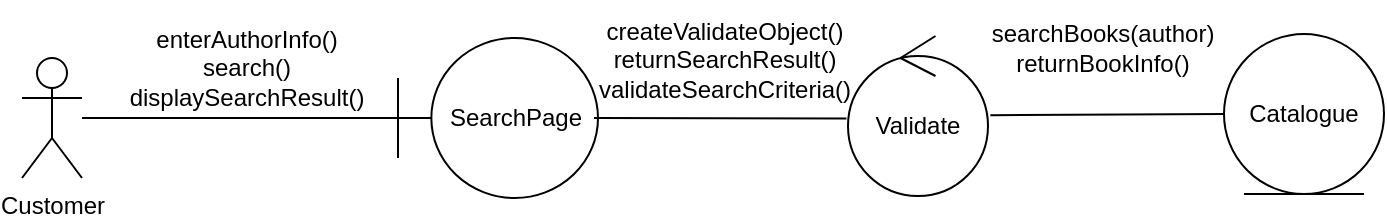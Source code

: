 <mxfile version="24.8.4">
  <diagram name="Page-1" id="CtjkJv169cHMldRbKHYG">
    <mxGraphModel dx="1050" dy="522" grid="1" gridSize="10" guides="1" tooltips="1" connect="1" arrows="1" fold="1" page="1" pageScale="1" pageWidth="850" pageHeight="1100" math="0" shadow="0">
      <root>
        <mxCell id="0" />
        <mxCell id="1" parent="0" />
        <mxCell id="SAGonY2cEn5xoz7woeF6-1" value="Customer" style="shape=umlActor;verticalLabelPosition=bottom;verticalAlign=top;html=1;" vertex="1" parent="1">
          <mxGeometry x="82" y="170" width="30" height="60" as="geometry" />
        </mxCell>
        <mxCell id="SAGonY2cEn5xoz7woeF6-2" value="SearchPage" style="shape=umlBoundary;whiteSpace=wrap;html=1;" vertex="1" parent="1">
          <mxGeometry x="270" y="160" width="100" height="80" as="geometry" />
        </mxCell>
        <mxCell id="SAGonY2cEn5xoz7woeF6-3" value="Validate" style="ellipse;shape=umlControl;whiteSpace=wrap;html=1;" vertex="1" parent="1">
          <mxGeometry x="495" y="159" width="70" height="80" as="geometry" />
        </mxCell>
        <mxCell id="SAGonY2cEn5xoz7woeF6-4" value="Catalogue" style="ellipse;shape=umlEntity;whiteSpace=wrap;html=1;" vertex="1" parent="1">
          <mxGeometry x="683" y="158" width="80" height="80" as="geometry" />
        </mxCell>
        <mxCell id="SAGonY2cEn5xoz7woeF6-7" value="" style="endArrow=none;html=1;rounded=0;entryX=0;entryY=0.5;entryDx=0;entryDy=0;entryPerimeter=0;" edge="1" parent="1" source="SAGonY2cEn5xoz7woeF6-1" target="SAGonY2cEn5xoz7woeF6-2">
          <mxGeometry width="50" height="50" relative="1" as="geometry">
            <mxPoint x="210" y="290" as="sourcePoint" />
            <mxPoint x="260" y="240" as="targetPoint" />
          </mxGeometry>
        </mxCell>
        <mxCell id="SAGonY2cEn5xoz7woeF6-8" value="" style="endArrow=none;html=1;rounded=0;entryX=-0.011;entryY=0.515;entryDx=0;entryDy=0;entryPerimeter=0;" edge="1" parent="1" target="SAGonY2cEn5xoz7woeF6-3">
          <mxGeometry width="50" height="50" relative="1" as="geometry">
            <mxPoint x="368" y="200" as="sourcePoint" />
            <mxPoint x="420" y="220" as="targetPoint" />
          </mxGeometry>
        </mxCell>
        <mxCell id="SAGonY2cEn5xoz7woeF6-9" value="" style="endArrow=none;html=1;rounded=0;exitX=1.017;exitY=0.495;exitDx=0;exitDy=0;exitPerimeter=0;entryX=0;entryY=0.5;entryDx=0;entryDy=0;" edge="1" parent="1" source="SAGonY2cEn5xoz7woeF6-3" target="SAGonY2cEn5xoz7woeF6-4">
          <mxGeometry width="50" height="50" relative="1" as="geometry">
            <mxPoint x="590" y="310" as="sourcePoint" />
            <mxPoint x="680" y="200" as="targetPoint" />
          </mxGeometry>
        </mxCell>
        <mxCell id="SAGonY2cEn5xoz7woeF6-10" value="enterAuthorInfo()&lt;div&gt;search()&lt;/div&gt;&lt;div&gt;displaySearchResult()&lt;/div&gt;" style="text;html=1;align=center;verticalAlign=middle;resizable=0;points=[];autosize=1;strokeColor=none;fillColor=none;" vertex="1" parent="1">
          <mxGeometry x="124" y="145" width="140" height="60" as="geometry" />
        </mxCell>
        <mxCell id="SAGonY2cEn5xoz7woeF6-11" value="createValidateObject()&lt;div&gt;returnSearchResult()&lt;/div&gt;&lt;div&gt;validateSearchCriteria()&lt;/div&gt;" style="text;html=1;align=center;verticalAlign=middle;resizable=0;points=[];autosize=1;strokeColor=none;fillColor=none;" vertex="1" parent="1">
          <mxGeometry x="358" y="141" width="150" height="60" as="geometry" />
        </mxCell>
        <mxCell id="SAGonY2cEn5xoz7woeF6-13" value="searchBooks(author)&lt;div&gt;returnBookInfo()&lt;/div&gt;" style="text;html=1;align=center;verticalAlign=middle;resizable=0;points=[];autosize=1;strokeColor=none;fillColor=none;" vertex="1" parent="1">
          <mxGeometry x="557" y="145" width="130" height="40" as="geometry" />
        </mxCell>
      </root>
    </mxGraphModel>
  </diagram>
</mxfile>
